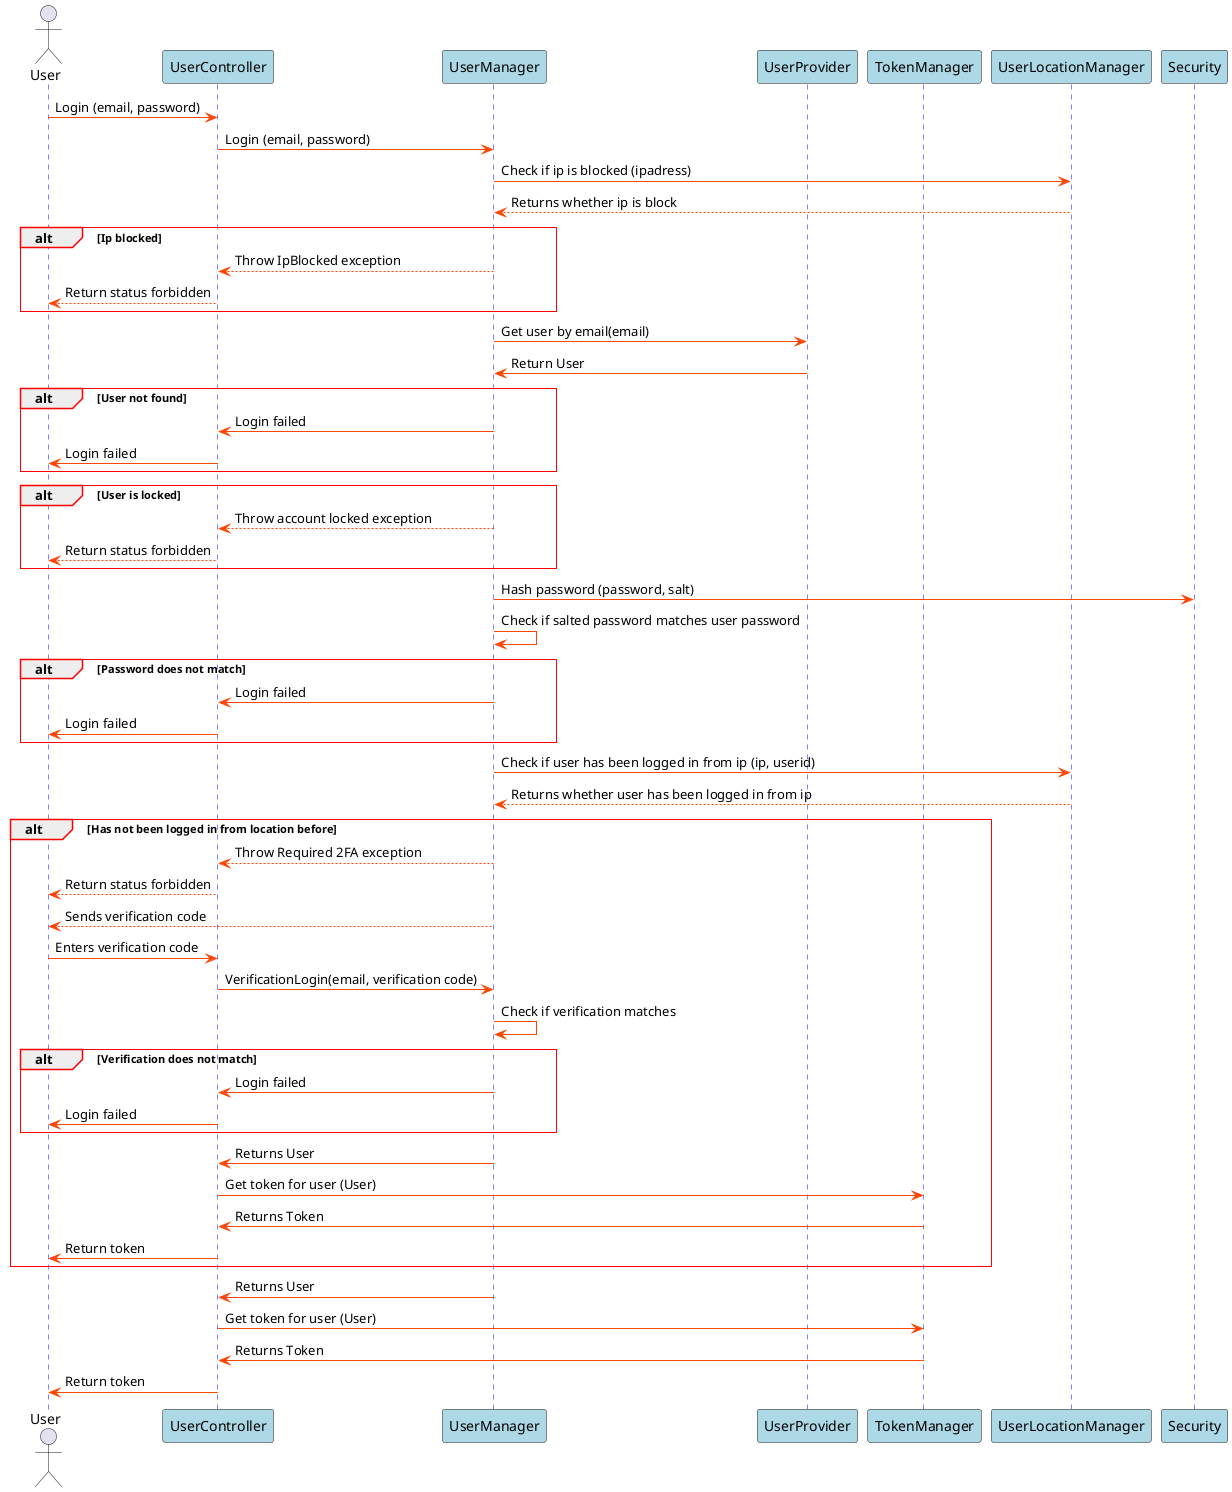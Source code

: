 @startuml Login SD

skinparam sequence {
    GroupBorderColor red
    GroupBorderThickness 1

    ArrowColor orangered

    LifeLineBorderColor blue

    ParticipantBackgroundColor lightblue
}

actor User
participant UserController
participant UserManager
participant UserProvider
participant TokenManager
participant UserLocationManager
participant Security

User->UserController: Login (email, password)
UserController->UserManager: Login (email, password)
UserManager->UserLocationManager: Check if ip is blocked (ipadress)
UserLocationManager-->UserManager: Returns whether ip is block

alt Ip blocked
UserManager-->UserController: Throw IpBlocked exception
UserController-->User: Return status forbidden
end

UserManager->UserProvider: Get user by email(email)
UserProvider->UserManager: Return User


alt User not found

UserManager->UserController: Login failed
UserController->User: Login failed

end

alt User is locked

UserManager-->UserController: Throw account locked exception
UserController-->User: Return status forbidden

end

UserManager->Security: Hash password (password, salt)
UserManager->UserManager: Check if salted password matches user password

alt Password does not match

UserManager->UserController: Login failed
UserController->User: Login failed

end


UserManager->UserLocationManager: Check if user has been logged in from ip (ip, userid)
UserLocationManager-->UserManager: Returns whether user has been logged in from ip

alt Has not been logged in from location before

UserManager-->UserController: Throw Required 2FA exception
UserController-->User: Return status forbidden
UserManager-->User: Sends verification code
User->UserController: Enters verification code
UserController->UserManager: VerificationLogin(email, verification code)
UserManager->UserManager: Check if verification matches
alt Verification does not match

UserManager->UserController: Login failed
UserController->User: Login failed

end
UserManager->UserController: Returns User
UserController->TokenManager: Get token for user (User)
TokenManager->UserController: Returns Token
UserController->User: Return token
end

UserManager->UserController: Returns User
UserController->TokenManager: Get token for user (User)
TokenManager->UserController: Returns Token

UserController->User: Return token

@enduml